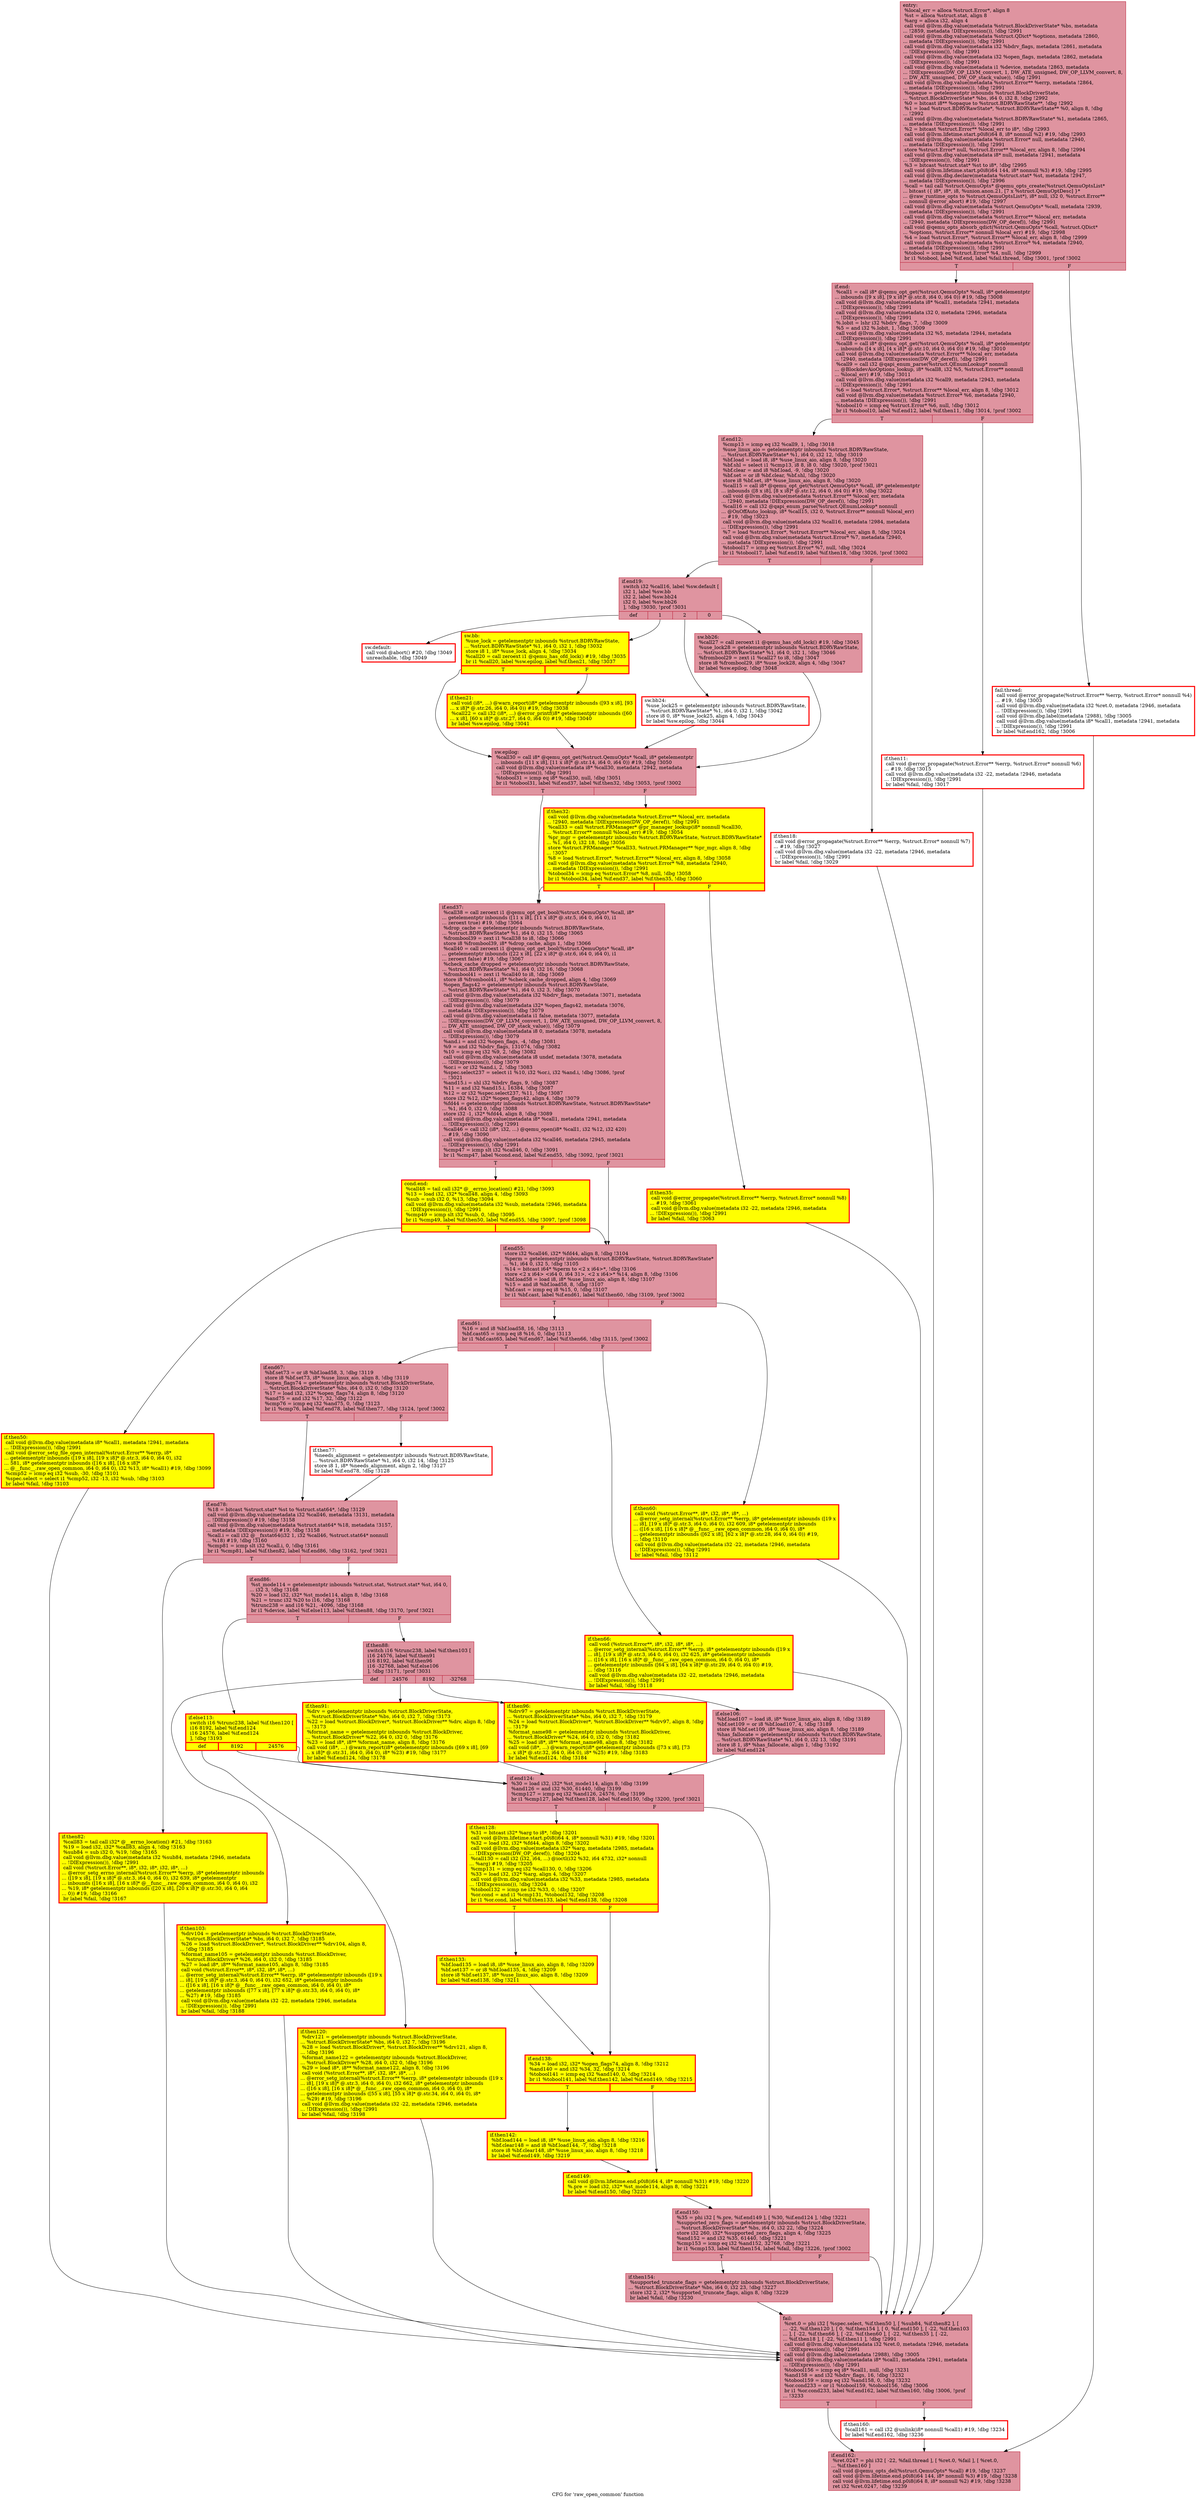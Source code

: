 digraph "CFG for 'raw_open_common' function" {
	label="CFG for 'raw_open_common' function";

	Node0x555822ed94a0 [shape=record,color="#b70d28ff", style=filled, fillcolor="#b70d2870",label="{entry:\l  %local_err = alloca %struct.Error*, align 8\l  %st = alloca %struct.stat, align 8\l  %arg = alloca i32, align 4\l  call void @llvm.dbg.value(metadata %struct.BlockDriverState* %bs, metadata\l... !2859, metadata !DIExpression()), !dbg !2991\l  call void @llvm.dbg.value(metadata %struct.QDict* %options, metadata !2860,\l... metadata !DIExpression()), !dbg !2991\l  call void @llvm.dbg.value(metadata i32 %bdrv_flags, metadata !2861, metadata\l... !DIExpression()), !dbg !2991\l  call void @llvm.dbg.value(metadata i32 %open_flags, metadata !2862, metadata\l... !DIExpression()), !dbg !2991\l  call void @llvm.dbg.value(metadata i1 %device, metadata !2863, metadata\l... !DIExpression(DW_OP_LLVM_convert, 1, DW_ATE_unsigned, DW_OP_LLVM_convert, 8,\l... DW_ATE_unsigned, DW_OP_stack_value)), !dbg !2991\l  call void @llvm.dbg.value(metadata %struct.Error** %errp, metadata !2864,\l... metadata !DIExpression()), !dbg !2991\l  %opaque = getelementptr inbounds %struct.BlockDriverState,\l... %struct.BlockDriverState* %bs, i64 0, i32 8, !dbg !2992\l  %0 = bitcast i8** %opaque to %struct.BDRVRawState**, !dbg !2992\l  %1 = load %struct.BDRVRawState*, %struct.BDRVRawState** %0, align 8, !dbg\l... !2992\l  call void @llvm.dbg.value(metadata %struct.BDRVRawState* %1, metadata !2865,\l... metadata !DIExpression()), !dbg !2991\l  %2 = bitcast %struct.Error** %local_err to i8*, !dbg !2993\l  call void @llvm.lifetime.start.p0i8(i64 8, i8* nonnull %2) #19, !dbg !2993\l  call void @llvm.dbg.value(metadata %struct.Error* null, metadata !2940,\l... metadata !DIExpression()), !dbg !2991\l  store %struct.Error* null, %struct.Error** %local_err, align 8, !dbg !2994\l  call void @llvm.dbg.value(metadata i8* null, metadata !2941, metadata\l... !DIExpression()), !dbg !2991\l  %3 = bitcast %struct.stat* %st to i8*, !dbg !2995\l  call void @llvm.lifetime.start.p0i8(i64 144, i8* nonnull %3) #19, !dbg !2995\l  call void @llvm.dbg.declare(metadata %struct.stat* %st, metadata !2947,\l... metadata !DIExpression()), !dbg !2996\l  %call = tail call %struct.QemuOpts* @qemu_opts_create(%struct.QemuOptsList*\l... bitcast (\{ i8*, i8*, i8, %union.anon.21, [7 x %struct.QemuOptDesc] \}*\l... @raw_runtime_opts to %struct.QemuOptsList*), i8* null, i32 0, %struct.Error**\l... nonnull @error_abort) #19, !dbg !2997\l  call void @llvm.dbg.value(metadata %struct.QemuOpts* %call, metadata !2939,\l... metadata !DIExpression()), !dbg !2991\l  call void @llvm.dbg.value(metadata %struct.Error** %local_err, metadata\l... !2940, metadata !DIExpression(DW_OP_deref)), !dbg !2991\l  call void @qemu_opts_absorb_qdict(%struct.QemuOpts* %call, %struct.QDict*\l... %options, %struct.Error** nonnull %local_err) #19, !dbg !2998\l  %4 = load %struct.Error*, %struct.Error** %local_err, align 8, !dbg !2999\l  call void @llvm.dbg.value(metadata %struct.Error* %4, metadata !2940,\l... metadata !DIExpression()), !dbg !2991\l  %tobool = icmp eq %struct.Error* %4, null, !dbg !2999\l  br i1 %tobool, label %if.end, label %fail.thread, !dbg !3001, !prof !3002\l|{<s0>T|<s1>F}}"];
	Node0x555822ed94a0:s0 -> Node0x5558230de280;
	Node0x555822ed94a0:s1 -> Node0x5558231f06c0;
	Node0x5558231f06c0 [shape=record,penwidth=3.0, color="red",label="{fail.thread:                                      \l  call void @error_propagate(%struct.Error** %errp, %struct.Error* nonnull %4)\l... #19, !dbg !3003\l  call void @llvm.dbg.value(metadata i32 %ret.0, metadata !2946, metadata\l... !DIExpression()), !dbg !2991\l  call void @llvm.dbg.label(metadata !2988), !dbg !3005\l  call void @llvm.dbg.value(metadata i8* %call1, metadata !2941, metadata\l... !DIExpression()), !dbg !2991\l  br label %if.end162, !dbg !3006\l}"];
	Node0x5558231f06c0 -> Node0x5558231034b0;
	Node0x5558230de280 [shape=record,color="#b70d28ff", style=filled, fillcolor="#b70d2870",label="{if.end:                                           \l  %call1 = call i8* @qemu_opt_get(%struct.QemuOpts* %call, i8* getelementptr\l... inbounds ([9 x i8], [9 x i8]* @.str.8, i64 0, i64 0)) #19, !dbg !3008\l  call void @llvm.dbg.value(metadata i8* %call1, metadata !2941, metadata\l... !DIExpression()), !dbg !2991\l  call void @llvm.dbg.value(metadata i32 0, metadata !2946, metadata\l... !DIExpression()), !dbg !2991\l  %.lobit = lshr i32 %bdrv_flags, 7, !dbg !3009\l  %5 = and i32 %.lobit, 1, !dbg !3009\l  call void @llvm.dbg.value(metadata i32 %5, metadata !2944, metadata\l... !DIExpression()), !dbg !2991\l  %call8 = call i8* @qemu_opt_get(%struct.QemuOpts* %call, i8* getelementptr\l... inbounds ([4 x i8], [4 x i8]* @.str.10, i64 0, i64 0)) #19, !dbg !3010\l  call void @llvm.dbg.value(metadata %struct.Error** %local_err, metadata\l... !2940, metadata !DIExpression(DW_OP_deref)), !dbg !2991\l  %call9 = call i32 @qapi_enum_parse(%struct.QEnumLookup* nonnull\l... @BlockdevAioOptions_lookup, i8* %call8, i32 %5, %struct.Error** nonnull\l... %local_err) #19, !dbg !3011\l  call void @llvm.dbg.value(metadata i32 %call9, metadata !2943, metadata\l... !DIExpression()), !dbg !2991\l  %6 = load %struct.Error*, %struct.Error** %local_err, align 8, !dbg !3012\l  call void @llvm.dbg.value(metadata %struct.Error* %6, metadata !2940,\l... metadata !DIExpression()), !dbg !2991\l  %tobool10 = icmp eq %struct.Error* %6, null, !dbg !3012\l  br i1 %tobool10, label %if.end12, label %if.then11, !dbg !3014, !prof !3002\l|{<s0>T|<s1>F}}"];
	Node0x5558230de280:s0 -> Node0x5558230df470;
	Node0x5558230de280:s1 -> Node0x5558230e11a0;
	Node0x5558230e11a0 [shape=record,penwidth=3.0, color="red",label="{if.then11:                                        \l  call void @error_propagate(%struct.Error** %errp, %struct.Error* nonnull %6)\l... #19, !dbg !3015\l  call void @llvm.dbg.value(metadata i32 -22, metadata !2946, metadata\l... !DIExpression()), !dbg !2991\l  br label %fail, !dbg !3017\l}"];
	Node0x5558230e11a0 -> Node0x5558230df120;
	Node0x5558230df470 [shape=record,color="#b70d28ff", style=filled, fillcolor="#b70d2870",label="{if.end12:                                         \l  %cmp13 = icmp eq i32 %call9, 1, !dbg !3018\l  %use_linux_aio = getelementptr inbounds %struct.BDRVRawState,\l... %struct.BDRVRawState* %1, i64 0, i32 12, !dbg !3019\l  %bf.load = load i8, i8* %use_linux_aio, align 8, !dbg !3020\l  %bf.shl = select i1 %cmp13, i8 8, i8 0, !dbg !3020, !prof !3021\l  %bf.clear = and i8 %bf.load, -9, !dbg !3020\l  %bf.set = or i8 %bf.clear, %bf.shl, !dbg !3020\l  store i8 %bf.set, i8* %use_linux_aio, align 8, !dbg !3020\l  %call15 = call i8* @qemu_opt_get(%struct.QemuOpts* %call, i8* getelementptr\l... inbounds ([8 x i8], [8 x i8]* @.str.12, i64 0, i64 0)) #19, !dbg !3022\l  call void @llvm.dbg.value(metadata %struct.Error** %local_err, metadata\l... !2940, metadata !DIExpression(DW_OP_deref)), !dbg !2991\l  %call16 = call i32 @qapi_enum_parse(%struct.QEnumLookup* nonnull\l... @OnOffAuto_lookup, i8* %call15, i32 0, %struct.Error** nonnull %local_err)\l... #19, !dbg !3023\l  call void @llvm.dbg.value(metadata i32 %call16, metadata !2984, metadata\l... !DIExpression()), !dbg !2991\l  %7 = load %struct.Error*, %struct.Error** %local_err, align 8, !dbg !3024\l  call void @llvm.dbg.value(metadata %struct.Error* %7, metadata !2940,\l... metadata !DIExpression()), !dbg !2991\l  %tobool17 = icmp eq %struct.Error* %7, null, !dbg !3024\l  br i1 %tobool17, label %if.end19, label %if.then18, !dbg !3026, !prof !3002\l|{<s0>T|<s1>F}}"];
	Node0x5558230df470:s0 -> Node0x5558230e5010;
	Node0x5558230df470:s1 -> Node0x5558230e4fa0;
	Node0x5558230e4fa0 [shape=record,penwidth=3.0, color="red",label="{if.then18:                                        \l  call void @error_propagate(%struct.Error** %errp, %struct.Error* nonnull %7)\l... #19, !dbg !3027\l  call void @llvm.dbg.value(metadata i32 -22, metadata !2946, metadata\l... !DIExpression()), !dbg !2991\l  br label %fail, !dbg !3029\l}"];
	Node0x5558230e4fa0 -> Node0x5558230df120;
	Node0x5558230e5010 [shape=record,color="#b70d28ff", style=filled, fillcolor="#b70d2870",label="{if.end19:                                         \l  switch i32 %call16, label %sw.default [\l    i32 1, label %sw.bb\l    i32 2, label %sw.bb24\l    i32 0, label %sw.bb26\l  ], !dbg !3030, !prof !3031\l|{<s0>def|<s1>1|<s2>2|<s3>0}}"];
	Node0x5558230e5010:s0 -> Node0x5558230e5930;
	Node0x5558230e5010:s1 -> Node0x5558230e5d40;
	Node0x5558230e5010:s2 -> Node0x5558230e6530;
	Node0x5558230e5010:s3 -> Node0x5558230e8b90;
	Node0x5558230e5d40 [shape=record,penwidth=3.0, style="filled", color="red", fillcolor="yellow",label="{sw.bb:                                            \l  %use_lock = getelementptr inbounds %struct.BDRVRawState,\l... %struct.BDRVRawState* %1, i64 0, i32 1, !dbg !3032\l  store i8 1, i8* %use_lock, align 4, !dbg !3034\l  %call20 = call zeroext i1 @qemu_has_ofd_lock() #19, !dbg !3035\l  br i1 %call20, label %sw.epilog, label %if.then21, !dbg !3037\l|{<s0>T|<s1>F}}"];
	Node0x5558230e5d40:s0 -> Node0x5558230e5810;
	Node0x5558230e5d40:s1 -> Node0x5558230e60e0;
	Node0x5558230e60e0 [shape=record,penwidth=3.0, style="filled", color="red", fillcolor="yellow",label="{if.then21:                                        \l  call void (i8*, ...) @warn_report(i8* getelementptr inbounds ([93 x i8], [93\l... x i8]* @.str.26, i64 0, i64 0)) #19, !dbg !3038\l  %call22 = call i32 (i8*, ...) @error_printf(i8* getelementptr inbounds ([60\l... x i8], [60 x i8]* @.str.27, i64 0, i64 0)) #19, !dbg !3040\l  br label %sw.epilog, !dbg !3041\l}"];
	Node0x5558230e60e0 -> Node0x5558230e5810;
	Node0x5558230e6530 [shape=record,penwidth=3.0, color="red",label="{sw.bb24:                                          \l  %use_lock25 = getelementptr inbounds %struct.BDRVRawState,\l... %struct.BDRVRawState* %1, i64 0, i32 1, !dbg !3042\l  store i8 0, i8* %use_lock25, align 4, !dbg !3043\l  br label %sw.epilog, !dbg !3044\l}"];
	Node0x5558230e6530 -> Node0x5558230e5810;
	Node0x5558230e8b90 [shape=record,color="#b70d28ff", style=filled, fillcolor="#b70d2870",label="{sw.bb26:                                          \l  %call27 = call zeroext i1 @qemu_has_ofd_lock() #19, !dbg !3045\l  %use_lock28 = getelementptr inbounds %struct.BDRVRawState,\l... %struct.BDRVRawState* %1, i64 0, i32 1, !dbg !3046\l  %frombool29 = zext i1 %call27 to i8, !dbg !3047\l  store i8 %frombool29, i8* %use_lock28, align 4, !dbg !3047\l  br label %sw.epilog, !dbg !3048\l}"];
	Node0x5558230e8b90 -> Node0x5558230e5810;
	Node0x5558230e5930 [shape=record,penwidth=3.0, color="red",label="{sw.default:                                       \l  call void @abort() #20, !dbg !3049\l  unreachable, !dbg !3049\l}"];
	Node0x5558230e5810 [shape=record,color="#b70d28ff", style=filled, fillcolor="#b70d2870",label="{sw.epilog:                                        \l  %call30 = call i8* @qemu_opt_get(%struct.QemuOpts* %call, i8* getelementptr\l... inbounds ([11 x i8], [11 x i8]* @.str.14, i64 0, i64 0)) #19, !dbg !3050\l  call void @llvm.dbg.value(metadata i8* %call30, metadata !2942, metadata\l... !DIExpression()), !dbg !2991\l  %tobool31 = icmp eq i8* %call30, null, !dbg !3051\l  br i1 %tobool31, label %if.end37, label %if.then32, !dbg !3053, !prof !3002\l|{<s0>T|<s1>F}}"];
	Node0x5558230e5810:s0 -> Node0x5558230e9850;
	Node0x5558230e5810:s1 -> Node0x5558230e9590;
	Node0x5558230e9590 [shape=record,penwidth=3.0, style="filled", color="red", fillcolor="yellow",label="{if.then32:                                        \l  call void @llvm.dbg.value(metadata %struct.Error** %local_err, metadata\l... !2940, metadata !DIExpression(DW_OP_deref)), !dbg !2991\l  %call33 = call %struct.PRManager* @pr_manager_lookup(i8* nonnull %call30,\l... %struct.Error** nonnull %local_err) #19, !dbg !3054\l  %pr_mgr = getelementptr inbounds %struct.BDRVRawState, %struct.BDRVRawState*\l... %1, i64 0, i32 18, !dbg !3056\l  store %struct.PRManager* %call33, %struct.PRManager** %pr_mgr, align 8, !dbg\l... !3057\l  %8 = load %struct.Error*, %struct.Error** %local_err, align 8, !dbg !3058\l  call void @llvm.dbg.value(metadata %struct.Error* %8, metadata !2940,\l... metadata !DIExpression()), !dbg !2991\l  %tobool34 = icmp eq %struct.Error* %8, null, !dbg !3058\l  br i1 %tobool34, label %if.end37, label %if.then35, !dbg !3060\l|{<s0>T|<s1>F}}"];
	Node0x5558230e9590:s0 -> Node0x5558230e9850;
	Node0x5558230e9590:s1 -> Node0x5558230ea480;
	Node0x5558230ea480 [shape=record,penwidth=3.0, style="filled", color="red", fillcolor="yellow",label="{if.then35:                                        \l  call void @error_propagate(%struct.Error** %errp, %struct.Error* nonnull %8)\l... #19, !dbg !3061\l  call void @llvm.dbg.value(metadata i32 -22, metadata !2946, metadata\l... !DIExpression()), !dbg !2991\l  br label %fail, !dbg !3063\l}"];
	Node0x5558230ea480 -> Node0x5558230df120;
	Node0x5558230e9850 [shape=record,color="#b70d28ff", style=filled, fillcolor="#b70d2870",label="{if.end37:                                         \l  %call38 = call zeroext i1 @qemu_opt_get_bool(%struct.QemuOpts* %call, i8*\l... getelementptr inbounds ([11 x i8], [11 x i8]* @.str.5, i64 0, i64 0), i1\l... zeroext true) #19, !dbg !3064\l  %drop_cache = getelementptr inbounds %struct.BDRVRawState,\l... %struct.BDRVRawState* %1, i64 0, i32 15, !dbg !3065\l  %frombool39 = zext i1 %call38 to i8, !dbg !3066\l  store i8 %frombool39, i8* %drop_cache, align 1, !dbg !3066\l  %call40 = call zeroext i1 @qemu_opt_get_bool(%struct.QemuOpts* %call, i8*\l... getelementptr inbounds ([22 x i8], [22 x i8]* @.str.6, i64 0, i64 0), i1\l... zeroext false) #19, !dbg !3067\l  %check_cache_dropped = getelementptr inbounds %struct.BDRVRawState,\l... %struct.BDRVRawState* %1, i64 0, i32 16, !dbg !3068\l  %frombool41 = zext i1 %call40 to i8, !dbg !3069\l  store i8 %frombool41, i8* %check_cache_dropped, align 4, !dbg !3069\l  %open_flags42 = getelementptr inbounds %struct.BDRVRawState,\l... %struct.BDRVRawState* %1, i64 0, i32 3, !dbg !3070\l  call void @llvm.dbg.value(metadata i32 %bdrv_flags, metadata !3071, metadata\l... !DIExpression()), !dbg !3079\l  call void @llvm.dbg.value(metadata i32* %open_flags42, metadata !3076,\l... metadata !DIExpression()), !dbg !3079\l  call void @llvm.dbg.value(metadata i1 false, metadata !3077, metadata\l... !DIExpression(DW_OP_LLVM_convert, 1, DW_ATE_unsigned, DW_OP_LLVM_convert, 8,\l... DW_ATE_unsigned, DW_OP_stack_value)), !dbg !3079\l  call void @llvm.dbg.value(metadata i8 0, metadata !3078, metadata\l... !DIExpression()), !dbg !3079\l  %and.i = and i32 %open_flags, -4, !dbg !3081\l  %9 = and i32 %bdrv_flags, 131074, !dbg !3082\l  %10 = icmp eq i32 %9, 2, !dbg !3082\l  call void @llvm.dbg.value(metadata i8 undef, metadata !3078, metadata\l... !DIExpression()), !dbg !3079\l  %or.i = or i32 %and.i, 2, !dbg !3083\l  %spec.select237 = select i1 %10, i32 %or.i, i32 %and.i, !dbg !3086, !prof\l... !3021\l  %and15.i = shl i32 %bdrv_flags, 9, !dbg !3087\l  %11 = and i32 %and15.i, 16384, !dbg !3087\l  %12 = or i32 %spec.select237, %11, !dbg !3087\l  store i32 %12, i32* %open_flags42, align 4, !dbg !3079\l  %fd44 = getelementptr inbounds %struct.BDRVRawState, %struct.BDRVRawState*\l... %1, i64 0, i32 0, !dbg !3088\l  store i32 -1, i32* %fd44, align 8, !dbg !3089\l  call void @llvm.dbg.value(metadata i8* %call1, metadata !2941, metadata\l... !DIExpression()), !dbg !2991\l  %call46 = call i32 (i8*, i32, ...) @qemu_open(i8* %call1, i32 %12, i32 420)\l... #19, !dbg !3090\l  call void @llvm.dbg.value(metadata i32 %call46, metadata !2945, metadata\l... !DIExpression()), !dbg !2991\l  %cmp47 = icmp slt i32 %call46, 0, !dbg !3091\l  br i1 %cmp47, label %cond.end, label %if.end55, !dbg !3092, !prof !3021\l|{<s0>T|<s1>F}}"];
	Node0x5558230e9850:s0 -> Node0x5558230ecd60;
	Node0x5558230e9850:s1 -> Node0x5558230e4360;
	Node0x5558230ecd60 [shape=record,penwidth=3.0, style="filled", color="red", fillcolor="yellow",label="{cond.end:                                         \l  %call48 = tail call i32* @__errno_location() #21, !dbg !3093\l  %13 = load i32, i32* %call48, align 4, !dbg !3093\l  %sub = sub i32 0, %13, !dbg !3094\l  call void @llvm.dbg.value(metadata i32 %sub, metadata !2946, metadata\l... !DIExpression()), !dbg !2991\l  %cmp49 = icmp slt i32 %sub, 0, !dbg !3095\l  br i1 %cmp49, label %if.then50, label %if.end55, !dbg !3097, !prof !3098\l|{<s0>T|<s1>F}}"];
	Node0x5558230ecd60:s0 -> Node0x5558230e42f0;
	Node0x5558230ecd60:s1 -> Node0x5558230e4360;
	Node0x5558230e42f0 [shape=record,penwidth=3.0, style="filled", color="red", fillcolor="yellow",label="{if.then50:                                        \l  call void @llvm.dbg.value(metadata i8* %call1, metadata !2941, metadata\l... !DIExpression()), !dbg !2991\l  call void @error_setg_file_open_internal(%struct.Error** %errp, i8*\l... getelementptr inbounds ([19 x i8], [19 x i8]* @.str.3, i64 0, i64 0), i32\l... 581, i8* getelementptr inbounds ([16 x i8], [16 x i8]*\l... @__func__.raw_open_common, i64 0, i64 0), i32 %13, i8* %call1) #19, !dbg !3099\l  %cmp52 = icmp eq i32 %sub, -30, !dbg !3101\l  %spec.select = select i1 %cmp52, i32 -13, i32 %sub, !dbg !3103\l  br label %fail, !dbg !3103\l}"];
	Node0x5558230e42f0 -> Node0x5558230df120;
	Node0x5558230e4360 [shape=record,color="#b70d28ff", style=filled, fillcolor="#b70d2870",label="{if.end55:                                         \l  store i32 %call46, i32* %fd44, align 8, !dbg !3104\l  %perm = getelementptr inbounds %struct.BDRVRawState, %struct.BDRVRawState*\l... %1, i64 0, i32 5, !dbg !3105\l  %14 = bitcast i64* %perm to \<2 x i64\>*, !dbg !3106\l  store \<2 x i64\> \<i64 0, i64 31\>, \<2 x i64\>* %14, align 8, !dbg !3106\l  %bf.load58 = load i8, i8* %use_linux_aio, align 8, !dbg !3107\l  %15 = and i8 %bf.load58, 8, !dbg !3107\l  %bf.cast = icmp eq i8 %15, 0, !dbg !3107\l  br i1 %bf.cast, label %if.end61, label %if.then60, !dbg !3109, !prof !3002\l|{<s0>T|<s1>F}}"];
	Node0x5558230e4360:s0 -> Node0x5558230efc60;
	Node0x5558230e4360:s1 -> Node0x5558230efc10;
	Node0x5558230efc10 [shape=record,penwidth=3.0, style="filled", color="red", fillcolor="yellow",label="{if.then60:                                        \l  call void (%struct.Error**, i8*, i32, i8*, i8*, ...)\l... @error_setg_internal(%struct.Error** %errp, i8* getelementptr inbounds ([19 x\l... i8], [19 x i8]* @.str.3, i64 0, i64 0), i32 609, i8* getelementptr inbounds\l... ([16 x i8], [16 x i8]* @__func__.raw_open_common, i64 0, i64 0), i8*\l... getelementptr inbounds ([62 x i8], [62 x i8]* @.str.28, i64 0, i64 0)) #19,\l... !dbg !3110\l  call void @llvm.dbg.value(metadata i32 -22, metadata !2946, metadata\l... !DIExpression()), !dbg !2991\l  br label %fail, !dbg !3112\l}"];
	Node0x5558230efc10 -> Node0x5558230df120;
	Node0x5558230efc60 [shape=record,color="#b70d28ff", style=filled, fillcolor="#b70d2870",label="{if.end61:                                         \l  %16 = and i8 %bf.load58, 16, !dbg !3113\l  %bf.cast65 = icmp eq i8 %16, 0, !dbg !3113\l  br i1 %bf.cast65, label %if.end67, label %if.then66, !dbg !3115, !prof !3002\l|{<s0>T|<s1>F}}"];
	Node0x5558230efc60:s0 -> Node0x5558230f0740;
	Node0x5558230efc60:s1 -> Node0x5558230f03d0;
	Node0x5558230f03d0 [shape=record,penwidth=3.0, style="filled", color="red", fillcolor="yellow",label="{if.then66:                                        \l  call void (%struct.Error**, i8*, i32, i8*, i8*, ...)\l... @error_setg_internal(%struct.Error** %errp, i8* getelementptr inbounds ([19 x\l... i8], [19 x i8]* @.str.3, i64 0, i64 0), i32 625, i8* getelementptr inbounds\l... ([16 x i8], [16 x i8]* @__func__.raw_open_common, i64 0, i64 0), i8*\l... getelementptr inbounds ([64 x i8], [64 x i8]* @.str.29, i64 0, i64 0)) #19,\l... !dbg !3116\l  call void @llvm.dbg.value(metadata i32 -22, metadata !2946, metadata\l... !DIExpression()), !dbg !2991\l  br label %fail, !dbg !3118\l}"];
	Node0x5558230f03d0 -> Node0x5558230df120;
	Node0x5558230f0740 [shape=record,color="#b70d28ff", style=filled, fillcolor="#b70d2870",label="{if.end67:                                         \l  %bf.set73 = or i8 %bf.load58, 3, !dbg !3119\l  store i8 %bf.set73, i8* %use_linux_aio, align 8, !dbg !3119\l  %open_flags74 = getelementptr inbounds %struct.BlockDriverState,\l... %struct.BlockDriverState* %bs, i64 0, i32 0, !dbg !3120\l  %17 = load i32, i32* %open_flags74, align 8, !dbg !3120\l  %and75 = and i32 %17, 32, !dbg !3122\l  %cmp76 = icmp eq i32 %and75, 0, !dbg !3123\l  br i1 %cmp76, label %if.end78, label %if.then77, !dbg !3124, !prof !3002\l|{<s0>T|<s1>F}}"];
	Node0x5558230f0740:s0 -> Node0x5558230f1dc0;
	Node0x5558230f0740:s1 -> Node0x5558230f1050;
	Node0x5558230f1050 [shape=record,penwidth=3.0, color="red",label="{if.then77:                                        \l  %needs_alignment = getelementptr inbounds %struct.BDRVRawState,\l... %struct.BDRVRawState* %1, i64 0, i32 14, !dbg !3125\l  store i8 1, i8* %needs_alignment, align 2, !dbg !3127\l  br label %if.end78, !dbg !3128\l}"];
	Node0x5558230f1050 -> Node0x5558230f1dc0;
	Node0x5558230f1dc0 [shape=record,color="#b70d28ff", style=filled, fillcolor="#b70d2870",label="{if.end78:                                         \l  %18 = bitcast %struct.stat* %st to %struct.stat64*, !dbg !3129\l  call void @llvm.dbg.value(metadata i32 %call46, metadata !3131, metadata\l... !DIExpression()) #19, !dbg !3158\l  call void @llvm.dbg.value(metadata %struct.stat64* %18, metadata !3157,\l... metadata !DIExpression()) #19, !dbg !3158\l  %call.i = call i32 @__fxstat64(i32 1, i32 %call46, %struct.stat64* nonnull\l... %18) #19, !dbg !3160\l  %cmp81 = icmp slt i32 %call.i, 0, !dbg !3161\l  br i1 %cmp81, label %if.then82, label %if.end86, !dbg !3162, !prof !3021\l|{<s0>T|<s1>F}}"];
	Node0x5558230f1dc0:s0 -> Node0x5558230f2880;
	Node0x5558230f1dc0:s1 -> Node0x5558230f28d0;
	Node0x5558230f2880 [shape=record,penwidth=3.0, style="filled", color="red", fillcolor="yellow",label="{if.then82:                                        \l  %call83 = tail call i32* @__errno_location() #21, !dbg !3163\l  %19 = load i32, i32* %call83, align 4, !dbg !3163\l  %sub84 = sub i32 0, %19, !dbg !3165\l  call void @llvm.dbg.value(metadata i32 %sub84, metadata !2946, metadata\l... !DIExpression()), !dbg !2991\l  call void (%struct.Error**, i8*, i32, i8*, i32, i8*, ...)\l... @error_setg_errno_internal(%struct.Error** %errp, i8* getelementptr inbounds\l... ([19 x i8], [19 x i8]* @.str.3, i64 0, i64 0), i32 639, i8* getelementptr\l... inbounds ([16 x i8], [16 x i8]* @__func__.raw_open_common, i64 0, i64 0), i32\l... %19, i8* getelementptr inbounds ([20 x i8], [20 x i8]* @.str.30, i64 0, i64\l... 0)) #19, !dbg !3166\l  br label %fail, !dbg !3167\l}"];
	Node0x5558230f2880 -> Node0x5558230df120;
	Node0x5558230f28d0 [shape=record,color="#b70d28ff", style=filled, fillcolor="#b70d2870",label="{if.end86:                                         \l  %st_mode114 = getelementptr inbounds %struct.stat, %struct.stat* %st, i64 0,\l... i32 3, !dbg !3168\l  %20 = load i32, i32* %st_mode114, align 8, !dbg !3168\l  %21 = trunc i32 %20 to i16, !dbg !3168\l  %trunc238 = and i16 %21, -4096, !dbg !3168\l  br i1 %device, label %if.else113, label %if.then88, !dbg !3170, !prof !3021\l|{<s0>T|<s1>F}}"];
	Node0x5558230f28d0:s0 -> Node0x5558230f41b0;
	Node0x5558230f28d0:s1 -> Node0x5558223db0d0;
	Node0x5558223db0d0 [shape=record,color="#b70d28ff", style=filled, fillcolor="#b70d2870",label="{if.then88:                                        \l  switch i16 %trunc238, label %if.then103 [\l    i16 24576, label %if.then91\l    i16 8192, label %if.then96\l    i16 -32768, label %if.else106\l  ], !dbg !3171, !prof !3031\l|{<s0>def|<s1>24576|<s2>8192|<s3>-32768}}"];
	Node0x5558223db0d0:s0 -> Node0x5558230f5e60;
	Node0x5558223db0d0:s1 -> Node0x5558230f4470;
	Node0x5558223db0d0:s2 -> Node0x5558230f50d0;
	Node0x5558223db0d0:s3 -> Node0x5558230f5f20;
	Node0x5558230f4470 [shape=record,penwidth=3.0, style="filled", color="red", fillcolor="yellow",label="{if.then91:                                        \l  %drv = getelementptr inbounds %struct.BlockDriverState,\l... %struct.BlockDriverState* %bs, i64 0, i32 7, !dbg !3173\l  %22 = load %struct.BlockDriver*, %struct.BlockDriver** %drv, align 8, !dbg\l... !3173\l  %format_name = getelementptr inbounds %struct.BlockDriver,\l... %struct.BlockDriver* %22, i64 0, i32 0, !dbg !3176\l  %23 = load i8*, i8** %format_name, align 8, !dbg !3176\l  call void (i8*, ...) @warn_report(i8* getelementptr inbounds ([69 x i8], [69\l... x i8]* @.str.31, i64 0, i64 0), i8* %23) #19, !dbg !3177\l  br label %if.end124, !dbg !3178\l}"];
	Node0x5558230f4470 -> Node0x5558230f4160;
	Node0x5558230f50d0 [shape=record,penwidth=3.0, style="filled", color="red", fillcolor="yellow",label="{if.then96:                                        \l  %drv97 = getelementptr inbounds %struct.BlockDriverState,\l... %struct.BlockDriverState* %bs, i64 0, i32 7, !dbg !3179\l  %24 = load %struct.BlockDriver*, %struct.BlockDriver** %drv97, align 8, !dbg\l... !3179\l  %format_name98 = getelementptr inbounds %struct.BlockDriver,\l... %struct.BlockDriver* %24, i64 0, i32 0, !dbg !3182\l  %25 = load i8*, i8** %format_name98, align 8, !dbg !3182\l  call void (i8*, ...) @warn_report(i8* getelementptr inbounds ([73 x i8], [73\l... x i8]* @.str.32, i64 0, i64 0), i8* %25) #19, !dbg !3183\l  br label %if.end124, !dbg !3184\l}"];
	Node0x5558230f50d0 -> Node0x5558230f4160;
	Node0x5558230f5e60 [shape=record,penwidth=3.0, style="filled", color="red", fillcolor="yellow",label="{if.then103:                                       \l  %drv104 = getelementptr inbounds %struct.BlockDriverState,\l... %struct.BlockDriverState* %bs, i64 0, i32 7, !dbg !3185\l  %26 = load %struct.BlockDriver*, %struct.BlockDriver** %drv104, align 8,\l... !dbg !3185\l  %format_name105 = getelementptr inbounds %struct.BlockDriver,\l... %struct.BlockDriver* %26, i64 0, i32 0, !dbg !3185\l  %27 = load i8*, i8** %format_name105, align 8, !dbg !3185\l  call void (%struct.Error**, i8*, i32, i8*, i8*, ...)\l... @error_setg_internal(%struct.Error** %errp, i8* getelementptr inbounds ([19 x\l... i8], [19 x i8]* @.str.3, i64 0, i64 0), i32 652, i8* getelementptr inbounds\l... ([16 x i8], [16 x i8]* @__func__.raw_open_common, i64 0, i64 0), i8*\l... getelementptr inbounds ([77 x i8], [77 x i8]* @.str.33, i64 0, i64 0), i8*\l... %27) #19, !dbg !3185\l  call void @llvm.dbg.value(metadata i32 -22, metadata !2946, metadata\l... !DIExpression()), !dbg !2991\l  br label %fail, !dbg !3188\l}"];
	Node0x5558230f5e60 -> Node0x5558230df120;
	Node0x5558230f5f20 [shape=record,color="#b70d28ff", style=filled, fillcolor="#b70d2870",label="{if.else106:                                       \l  %bf.load107 = load i8, i8* %use_linux_aio, align 8, !dbg !3189\l  %bf.set109 = or i8 %bf.load107, 4, !dbg !3189\l  store i8 %bf.set109, i8* %use_linux_aio, align 8, !dbg !3189\l  %has_fallocate = getelementptr inbounds %struct.BDRVRawState,\l... %struct.BDRVRawState* %1, i64 0, i32 13, !dbg !3191\l  store i8 1, i8* %has_fallocate, align 1, !dbg !3192\l  br label %if.end124\l}"];
	Node0x5558230f5f20 -> Node0x5558230f4160;
	Node0x5558230f41b0 [shape=record,penwidth=3.0, style="filled", color="red", fillcolor="yellow",label="{if.else113:                                       \l  switch i16 %trunc238, label %if.then120 [\l    i16 8192, label %if.end124\l    i16 24576, label %if.end124\l  ], !dbg !3193\l|{<s0>def|<s1>8192|<s2>24576}}"];
	Node0x5558230f41b0:s0 -> Node0x5558230f7ac0;
	Node0x5558230f41b0:s1 -> Node0x5558230f4160;
	Node0x5558230f41b0:s2 -> Node0x5558230f4160;
	Node0x5558230f7ac0 [shape=record,penwidth=3.0, style="filled", color="red", fillcolor="yellow",label="{if.then120:                                       \l  %drv121 = getelementptr inbounds %struct.BlockDriverState,\l... %struct.BlockDriverState* %bs, i64 0, i32 7, !dbg !3196\l  %28 = load %struct.BlockDriver*, %struct.BlockDriver** %drv121, align 8,\l... !dbg !3196\l  %format_name122 = getelementptr inbounds %struct.BlockDriver,\l... %struct.BlockDriver* %28, i64 0, i32 0, !dbg !3196\l  %29 = load i8*, i8** %format_name122, align 8, !dbg !3196\l  call void (%struct.Error**, i8*, i32, i8*, i8*, ...)\l... @error_setg_internal(%struct.Error** %errp, i8* getelementptr inbounds ([19 x\l... i8], [19 x i8]* @.str.3, i64 0, i64 0), i32 662, i8* getelementptr inbounds\l... ([16 x i8], [16 x i8]* @__func__.raw_open_common, i64 0, i64 0), i8*\l... getelementptr inbounds ([55 x i8], [55 x i8]* @.str.34, i64 0, i64 0), i8*\l... %29) #19, !dbg !3196\l  call void @llvm.dbg.value(metadata i32 -22, metadata !2946, metadata\l... !DIExpression()), !dbg !2991\l  br label %fail, !dbg !3198\l}"];
	Node0x5558230f7ac0 -> Node0x5558230df120;
	Node0x5558230f4160 [shape=record,color="#b70d28ff", style=filled, fillcolor="#b70d2870",label="{if.end124:                                        \l  %30 = load i32, i32* %st_mode114, align 8, !dbg !3199\l  %and126 = and i32 %30, 61440, !dbg !3199\l  %cmp127 = icmp eq i32 %and126, 24576, !dbg !3199\l  br i1 %cmp127, label %if.then128, label %if.end150, !dbg !3200, !prof !3021\l|{<s0>T|<s1>F}}"];
	Node0x5558230f4160:s0 -> Node0x5558230b29d0;
	Node0x5558230f4160:s1 -> Node0x5558230b3010;
	Node0x5558230b29d0 [shape=record,penwidth=3.0, style="filled", color="red", fillcolor="yellow",label="{if.then128:                                       \l  %31 = bitcast i32* %arg to i8*, !dbg !3201\l  call void @llvm.lifetime.start.p0i8(i64 4, i8* nonnull %31) #19, !dbg !3201\l  %32 = load i32, i32* %fd44, align 8, !dbg !3202\l  call void @llvm.dbg.value(metadata i32* %arg, metadata !2985, metadata\l... !DIExpression(DW_OP_deref)), !dbg !3204\l  %call130 = call i32 (i32, i64, ...) @ioctl(i32 %32, i64 4732, i32* nonnull\l... %arg) #19, !dbg !3205\l  %cmp131 = icmp eq i32 %call130, 0, !dbg !3206\l  %33 = load i32, i32* %arg, align 4, !dbg !3207\l  call void @llvm.dbg.value(metadata i32 %33, metadata !2985, metadata\l... !DIExpression()), !dbg !3204\l  %tobool132 = icmp ne i32 %33, 0, !dbg !3207\l  %or.cond = and i1 %cmp131, %tobool132, !dbg !3208\l  br i1 %or.cond, label %if.then133, label %if.end138, !dbg !3208\l|{<s0>T|<s1>F}}"];
	Node0x5558230b29d0:s0 -> Node0x5558230ed870;
	Node0x5558230b29d0:s1 -> Node0x5558230ed8c0;
	Node0x5558230ed870 [shape=record,penwidth=3.0, style="filled", color="red", fillcolor="yellow",label="{if.then133:                                       \l  %bf.load135 = load i8, i8* %use_linux_aio, align 8, !dbg !3209\l  %bf.set137 = or i8 %bf.load135, 4, !dbg !3209\l  store i8 %bf.set137, i8* %use_linux_aio, align 8, !dbg !3209\l  br label %if.end138, !dbg !3211\l}"];
	Node0x5558230ed870 -> Node0x5558230ed8c0;
	Node0x5558230ed8c0 [shape=record,penwidth=3.0, style="filled", color="red", fillcolor="yellow",label="{if.end138:                                        \l  %34 = load i32, i32* %open_flags74, align 8, !dbg !3212\l  %and140 = and i32 %34, 32, !dbg !3214\l  %tobool141 = icmp eq i32 %and140, 0, !dbg !3214\l  br i1 %tobool141, label %if.then142, label %if.end149, !dbg !3215\l|{<s0>T|<s1>F}}"];
	Node0x5558230ed8c0:s0 -> Node0x5558230eddb0;
	Node0x5558230ed8c0:s1 -> Node0x5558230ede00;
	Node0x5558230eddb0 [shape=record,penwidth=3.0, style="filled", color="red", fillcolor="yellow",label="{if.then142:                                       \l  %bf.load144 = load i8, i8* %use_linux_aio, align 8, !dbg !3216\l  %bf.clear148 = and i8 %bf.load144, -7, !dbg !3218\l  store i8 %bf.clear148, i8* %use_linux_aio, align 8, !dbg !3218\l  br label %if.end149, !dbg !3219\l}"];
	Node0x5558230eddb0 -> Node0x5558230ede00;
	Node0x5558230ede00 [shape=record,penwidth=3.0, style="filled", color="red", fillcolor="yellow",label="{if.end149:                                        \l  call void @llvm.lifetime.end.p0i8(i64 4, i8* nonnull %31) #19, !dbg !3220\l  %.pre = load i32, i32* %st_mode114, align 8, !dbg !3221\l  br label %if.end150, !dbg !3223\l}"];
	Node0x5558230ede00 -> Node0x5558230b3010;
	Node0x5558230b3010 [shape=record,color="#b70d28ff", style=filled, fillcolor="#b70d2870",label="{if.end150:                                        \l  %35 = phi i32 [ %.pre, %if.end149 ], [ %30, %if.end124 ], !dbg !3221\l  %supported_zero_flags = getelementptr inbounds %struct.BlockDriverState,\l... %struct.BlockDriverState* %bs, i64 0, i32 22, !dbg !3224\l  store i32 260, i32* %supported_zero_flags, align 4, !dbg !3225\l  %and152 = and i32 %35, 61440, !dbg !3221\l  %cmp153 = icmp eq i32 %and152, 32768, !dbg !3221\l  br i1 %cmp153, label %if.then154, label %fail, !dbg !3226, !prof !3002\l|{<s0>T|<s1>F}}"];
	Node0x5558230b3010:s0 -> Node0x555823102820;
	Node0x5558230b3010:s1 -> Node0x5558230df120;
	Node0x555823102820 [shape=record,color="#b70d28ff", style=filled, fillcolor="#b70d2870",label="{if.then154:                                       \l  %supported_truncate_flags = getelementptr inbounds %struct.BlockDriverState,\l... %struct.BlockDriverState* %bs, i64 0, i32 23, !dbg !3227\l  store i32 2, i32* %supported_truncate_flags, align 8, !dbg !3229\l  br label %fail, !dbg !3230\l}"];
	Node0x555823102820 -> Node0x5558230df120;
	Node0x5558230df120 [shape=record,color="#b70d28ff", style=filled, fillcolor="#b70d2870",label="{fail:                                             \l  %ret.0 = phi i32 [ %spec.select, %if.then50 ], [ %sub84, %if.then82 ], [\l... -22, %if.then120 ], [ 0, %if.then154 ], [ 0, %if.end150 ], [ -22, %if.then103\l... ], [ -22, %if.then66 ], [ -22, %if.then60 ], [ -22, %if.then35 ], [ -22,\l... %if.then18 ], [ -22, %if.then11 ], !dbg !2991\l  call void @llvm.dbg.value(metadata i32 %ret.0, metadata !2946, metadata\l... !DIExpression()), !dbg !2991\l  call void @llvm.dbg.label(metadata !2988), !dbg !3005\l  call void @llvm.dbg.value(metadata i8* %call1, metadata !2941, metadata\l... !DIExpression()), !dbg !2991\l  %tobool156 = icmp eq i8* %call1, null, !dbg !3231\l  %and158 = and i32 %bdrv_flags, 16, !dbg !3232\l  %tobool159 = icmp eq i32 %and158, 0, !dbg !3232\l  %or.cond233 = or i1 %tobool159, %tobool156, !dbg !3006\l  br i1 %or.cond233, label %if.end162, label %if.then160, !dbg !3006, !prof\l... !3233\l|{<s0>T|<s1>F}}"];
	Node0x5558230df120:s0 -> Node0x5558231034b0;
	Node0x5558230df120:s1 -> Node0x555823103460;
	Node0x555823103460 [shape=record,penwidth=3.0, color="red",label="{if.then160:                                       \l  %call161 = call i32 @unlink(i8* nonnull %call1) #19, !dbg !3234\l  br label %if.end162, !dbg !3236\l}"];
	Node0x555823103460 -> Node0x5558231034b0;
	Node0x5558231034b0 [shape=record,color="#b70d28ff", style=filled, fillcolor="#b70d2870",label="{if.end162:                                        \l  %ret.0247 = phi i32 [ -22, %fail.thread ], [ %ret.0, %fail ], [ %ret.0,\l... %if.then160 ]\l  call void @qemu_opts_del(%struct.QemuOpts* %call) #19, !dbg !3237\l  call void @llvm.lifetime.end.p0i8(i64 144, i8* nonnull %3) #19, !dbg !3238\l  call void @llvm.lifetime.end.p0i8(i64 8, i8* nonnull %2) #19, !dbg !3238\l  ret i32 %ret.0247, !dbg !3239\l}"];
}

